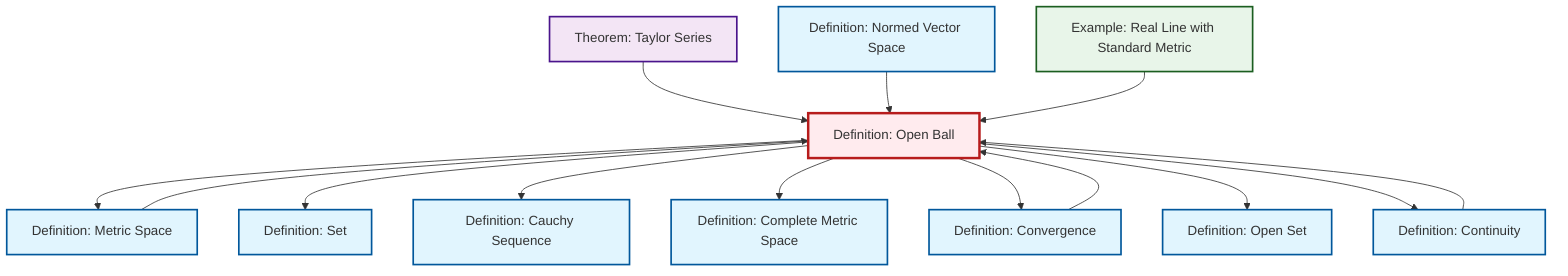 graph TD
    classDef definition fill:#e1f5fe,stroke:#01579b,stroke-width:2px
    classDef theorem fill:#f3e5f5,stroke:#4a148c,stroke-width:2px
    classDef axiom fill:#fff3e0,stroke:#e65100,stroke-width:2px
    classDef example fill:#e8f5e9,stroke:#1b5e20,stroke-width:2px
    classDef current fill:#ffebee,stroke:#b71c1c,stroke-width:3px
    def-normed-vector-space["Definition: Normed Vector Space"]:::definition
    def-open-ball["Definition: Open Ball"]:::definition
    ex-real-line-metric["Example: Real Line with Standard Metric"]:::example
    def-continuity["Definition: Continuity"]:::definition
    def-cauchy-sequence["Definition: Cauchy Sequence"]:::definition
    thm-taylor-series["Theorem: Taylor Series"]:::theorem
    def-metric-space["Definition: Metric Space"]:::definition
    def-set["Definition: Set"]:::definition
    def-complete-metric-space["Definition: Complete Metric Space"]:::definition
    def-convergence["Definition: Convergence"]:::definition
    def-open-set["Definition: Open Set"]:::definition
    def-open-ball --> def-metric-space
    def-open-ball --> def-set
    thm-taylor-series --> def-open-ball
    def-convergence --> def-open-ball
    def-open-ball --> def-cauchy-sequence
    def-normed-vector-space --> def-open-ball
    ex-real-line-metric --> def-open-ball
    def-open-ball --> def-complete-metric-space
    def-open-ball --> def-convergence
    def-continuity --> def-open-ball
    def-metric-space --> def-open-ball
    def-open-ball --> def-open-set
    def-open-ball --> def-continuity
    class def-open-ball current